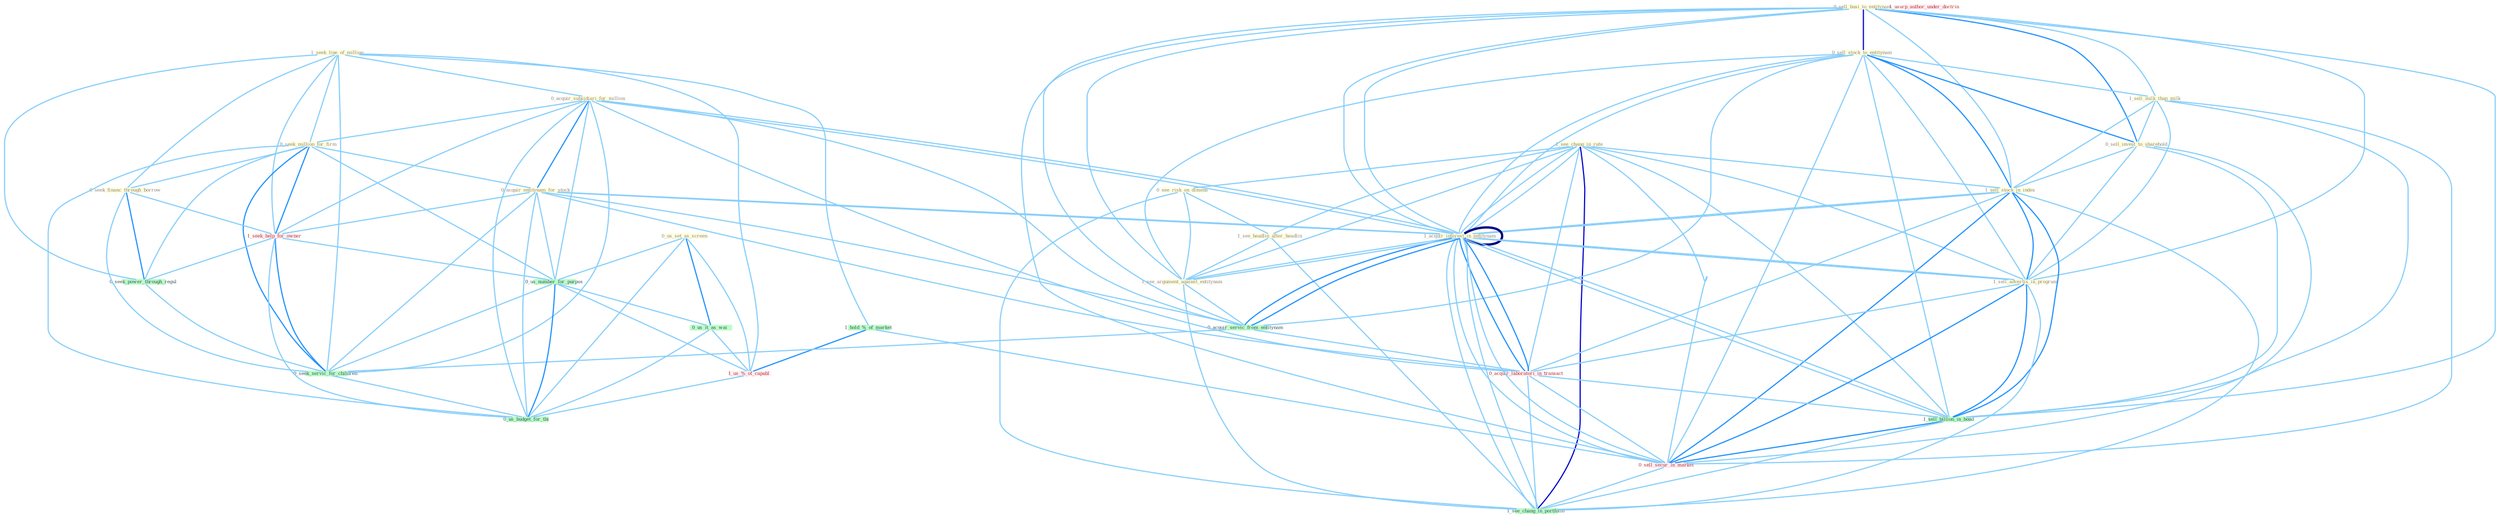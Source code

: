 Graph G{ 
    node
    [shape=polygon,style=filled,width=.5,height=.06,color="#BDFCC9",fixedsize=true,fontsize=4,
    fontcolor="#2f4f4f"];
    {node
    [color="#ffffe0", fontcolor="#8b7d6b"] "1_seek_line_of_million " "1_see_chang_in_rate " "0_sell_busi_to_entitynam " "0_sell_stock_to_entitynam " "0_see_risk_on_dimens " "0_us_set_as_screen " "1_sell_milk_than_milk " "0_acquir_subsidiari_for_million " "0_seek_million_for_firm " "0_seek_financ_through_borrow " "0_sell_invest_to_sharehold " "1_see_headlin_after_headlin " "1_sell_stock_in_index " "1_acquir_interest_in_entitynam " "1_sell_advertis_in_program " "0_acquir_entitynam_for_stock " "1_see_argument_against_entitynam "}
{node [color="#fff0f5", fontcolor="#b22222"] "1_seek_help_for_owner " "0_acquir_laboratori_in_transact " "1_usurp_author_under_doctrin " "1_us_%_of_capabl " "0_sell_secur_in_market "}
edge [color="#B0E2FF"];

	"1_seek_line_of_million " -- "0_acquir_subsidiari_for_million " [w="1", color="#87cefa" ];
	"1_seek_line_of_million " -- "0_seek_million_for_firm " [w="1", color="#87cefa" ];
	"1_seek_line_of_million " -- "0_seek_financ_through_borrow " [w="1", color="#87cefa" ];
	"1_seek_line_of_million " -- "1_seek_help_for_owner " [w="1", color="#87cefa" ];
	"1_seek_line_of_million " -- "1_hold_%_of_market " [w="1", color="#87cefa" ];
	"1_seek_line_of_million " -- "0_seek_power_through_regul " [w="1", color="#87cefa" ];
	"1_seek_line_of_million " -- "1_us_%_of_capabl " [w="1", color="#87cefa" ];
	"1_seek_line_of_million " -- "0_seek_servic_for_children " [w="1", color="#87cefa" ];
	"1_see_chang_in_rate " -- "0_see_risk_on_dimens " [w="1", color="#87cefa" ];
	"1_see_chang_in_rate " -- "1_see_headlin_after_headlin " [w="1", color="#87cefa" ];
	"1_see_chang_in_rate " -- "1_sell_stock_in_index " [w="1", color="#87cefa" ];
	"1_see_chang_in_rate " -- "1_acquir_interest_in_entitynam " [w="1", color="#87cefa" ];
	"1_see_chang_in_rate " -- "1_sell_advertis_in_program " [w="1", color="#87cefa" ];
	"1_see_chang_in_rate " -- "1_see_argument_against_entitynam " [w="1", color="#87cefa" ];
	"1_see_chang_in_rate " -- "0_acquir_laboratori_in_transact " [w="1", color="#87cefa" ];
	"1_see_chang_in_rate " -- "1_sell_billion_in_bond " [w="1", color="#87cefa" ];
	"1_see_chang_in_rate " -- "0_sell_secur_in_market " [w="1", color="#87cefa" ];
	"1_see_chang_in_rate " -- "1_acquir_interest_in_entitynam " [w="1", color="#87cefa" ];
	"1_see_chang_in_rate " -- "1_see_chang_in_portfolio " [w="3", color="#0000cd" , len=0.6];
	"0_sell_busi_to_entitynam " -- "0_sell_stock_to_entitynam " [w="3", color="#0000cd" , len=0.6];
	"0_sell_busi_to_entitynam " -- "1_sell_milk_than_milk " [w="1", color="#87cefa" ];
	"0_sell_busi_to_entitynam " -- "0_sell_invest_to_sharehold " [w="2", color="#1e90ff" , len=0.8];
	"0_sell_busi_to_entitynam " -- "1_sell_stock_in_index " [w="1", color="#87cefa" ];
	"0_sell_busi_to_entitynam " -- "1_acquir_interest_in_entitynam " [w="1", color="#87cefa" ];
	"0_sell_busi_to_entitynam " -- "1_sell_advertis_in_program " [w="1", color="#87cefa" ];
	"0_sell_busi_to_entitynam " -- "1_see_argument_against_entitynam " [w="1", color="#87cefa" ];
	"0_sell_busi_to_entitynam " -- "0_acquir_servic_from_entitynam " [w="1", color="#87cefa" ];
	"0_sell_busi_to_entitynam " -- "1_sell_billion_in_bond " [w="1", color="#87cefa" ];
	"0_sell_busi_to_entitynam " -- "0_sell_secur_in_market " [w="1", color="#87cefa" ];
	"0_sell_busi_to_entitynam " -- "1_acquir_interest_in_entitynam " [w="1", color="#87cefa" ];
	"0_sell_stock_to_entitynam " -- "1_sell_milk_than_milk " [w="1", color="#87cefa" ];
	"0_sell_stock_to_entitynam " -- "0_sell_invest_to_sharehold " [w="2", color="#1e90ff" , len=0.8];
	"0_sell_stock_to_entitynam " -- "1_sell_stock_in_index " [w="2", color="#1e90ff" , len=0.8];
	"0_sell_stock_to_entitynam " -- "1_acquir_interest_in_entitynam " [w="1", color="#87cefa" ];
	"0_sell_stock_to_entitynam " -- "1_sell_advertis_in_program " [w="1", color="#87cefa" ];
	"0_sell_stock_to_entitynam " -- "1_see_argument_against_entitynam " [w="1", color="#87cefa" ];
	"0_sell_stock_to_entitynam " -- "0_acquir_servic_from_entitynam " [w="1", color="#87cefa" ];
	"0_sell_stock_to_entitynam " -- "1_sell_billion_in_bond " [w="1", color="#87cefa" ];
	"0_sell_stock_to_entitynam " -- "0_sell_secur_in_market " [w="1", color="#87cefa" ];
	"0_sell_stock_to_entitynam " -- "1_acquir_interest_in_entitynam " [w="1", color="#87cefa" ];
	"0_see_risk_on_dimens " -- "1_see_headlin_after_headlin " [w="1", color="#87cefa" ];
	"0_see_risk_on_dimens " -- "1_see_argument_against_entitynam " [w="1", color="#87cefa" ];
	"0_see_risk_on_dimens " -- "1_see_chang_in_portfolio " [w="1", color="#87cefa" ];
	"0_us_set_as_screen " -- "0_us_number_for_purpos " [w="1", color="#87cefa" ];
	"0_us_set_as_screen " -- "0_us_it_as_wai " [w="2", color="#1e90ff" , len=0.8];
	"0_us_set_as_screen " -- "1_us_%_of_capabl " [w="1", color="#87cefa" ];
	"0_us_set_as_screen " -- "0_us_budget_for_thi " [w="1", color="#87cefa" ];
	"1_sell_milk_than_milk " -- "0_sell_invest_to_sharehold " [w="1", color="#87cefa" ];
	"1_sell_milk_than_milk " -- "1_sell_stock_in_index " [w="1", color="#87cefa" ];
	"1_sell_milk_than_milk " -- "1_sell_advertis_in_program " [w="1", color="#87cefa" ];
	"1_sell_milk_than_milk " -- "1_sell_billion_in_bond " [w="1", color="#87cefa" ];
	"1_sell_milk_than_milk " -- "0_sell_secur_in_market " [w="1", color="#87cefa" ];
	"0_acquir_subsidiari_for_million " -- "0_seek_million_for_firm " [w="1", color="#87cefa" ];
	"0_acquir_subsidiari_for_million " -- "1_acquir_interest_in_entitynam " [w="1", color="#87cefa" ];
	"0_acquir_subsidiari_for_million " -- "0_acquir_entitynam_for_stock " [w="2", color="#1e90ff" , len=0.8];
	"0_acquir_subsidiari_for_million " -- "1_seek_help_for_owner " [w="1", color="#87cefa" ];
	"0_acquir_subsidiari_for_million " -- "0_acquir_servic_from_entitynam " [w="1", color="#87cefa" ];
	"0_acquir_subsidiari_for_million " -- "0_us_number_for_purpos " [w="1", color="#87cefa" ];
	"0_acquir_subsidiari_for_million " -- "0_acquir_laboratori_in_transact " [w="1", color="#87cefa" ];
	"0_acquir_subsidiari_for_million " -- "1_acquir_interest_in_entitynam " [w="1", color="#87cefa" ];
	"0_acquir_subsidiari_for_million " -- "0_seek_servic_for_children " [w="1", color="#87cefa" ];
	"0_acquir_subsidiari_for_million " -- "0_us_budget_for_thi " [w="1", color="#87cefa" ];
	"0_seek_million_for_firm " -- "0_seek_financ_through_borrow " [w="1", color="#87cefa" ];
	"0_seek_million_for_firm " -- "0_acquir_entitynam_for_stock " [w="1", color="#87cefa" ];
	"0_seek_million_for_firm " -- "1_seek_help_for_owner " [w="2", color="#1e90ff" , len=0.8];
	"0_seek_million_for_firm " -- "0_seek_power_through_regul " [w="1", color="#87cefa" ];
	"0_seek_million_for_firm " -- "0_us_number_for_purpos " [w="1", color="#87cefa" ];
	"0_seek_million_for_firm " -- "0_seek_servic_for_children " [w="2", color="#1e90ff" , len=0.8];
	"0_seek_million_for_firm " -- "0_us_budget_for_thi " [w="1", color="#87cefa" ];
	"0_seek_financ_through_borrow " -- "1_seek_help_for_owner " [w="1", color="#87cefa" ];
	"0_seek_financ_through_borrow " -- "0_seek_power_through_regul " [w="2", color="#1e90ff" , len=0.8];
	"0_seek_financ_through_borrow " -- "0_seek_servic_for_children " [w="1", color="#87cefa" ];
	"0_sell_invest_to_sharehold " -- "1_sell_stock_in_index " [w="1", color="#87cefa" ];
	"0_sell_invest_to_sharehold " -- "1_sell_advertis_in_program " [w="1", color="#87cefa" ];
	"0_sell_invest_to_sharehold " -- "1_sell_billion_in_bond " [w="1", color="#87cefa" ];
	"0_sell_invest_to_sharehold " -- "0_sell_secur_in_market " [w="1", color="#87cefa" ];
	"1_see_headlin_after_headlin " -- "1_see_argument_against_entitynam " [w="1", color="#87cefa" ];
	"1_see_headlin_after_headlin " -- "1_see_chang_in_portfolio " [w="1", color="#87cefa" ];
	"1_sell_stock_in_index " -- "1_acquir_interest_in_entitynam " [w="1", color="#87cefa" ];
	"1_sell_stock_in_index " -- "1_sell_advertis_in_program " [w="2", color="#1e90ff" , len=0.8];
	"1_sell_stock_in_index " -- "0_acquir_laboratori_in_transact " [w="1", color="#87cefa" ];
	"1_sell_stock_in_index " -- "1_sell_billion_in_bond " [w="2", color="#1e90ff" , len=0.8];
	"1_sell_stock_in_index " -- "0_sell_secur_in_market " [w="2", color="#1e90ff" , len=0.8];
	"1_sell_stock_in_index " -- "1_acquir_interest_in_entitynam " [w="1", color="#87cefa" ];
	"1_sell_stock_in_index " -- "1_see_chang_in_portfolio " [w="1", color="#87cefa" ];
	"1_acquir_interest_in_entitynam " -- "1_sell_advertis_in_program " [w="1", color="#87cefa" ];
	"1_acquir_interest_in_entitynam " -- "0_acquir_entitynam_for_stock " [w="1", color="#87cefa" ];
	"1_acquir_interest_in_entitynam " -- "1_see_argument_against_entitynam " [w="1", color="#87cefa" ];
	"1_acquir_interest_in_entitynam " -- "0_acquir_servic_from_entitynam " [w="2", color="#1e90ff" , len=0.8];
	"1_acquir_interest_in_entitynam " -- "0_acquir_laboratori_in_transact " [w="2", color="#1e90ff" , len=0.8];
	"1_acquir_interest_in_entitynam " -- "1_sell_billion_in_bond " [w="1", color="#87cefa" ];
	"1_acquir_interest_in_entitynam " -- "0_sell_secur_in_market " [w="1", color="#87cefa" ];
	"1_acquir_interest_in_entitynam " -- "1_acquir_interest_in_entitynam " [w="4", style=bold, color="#000080", len=0.4];
	"1_acquir_interest_in_entitynam " -- "1_see_chang_in_portfolio " [w="1", color="#87cefa" ];
	"1_sell_advertis_in_program " -- "0_acquir_laboratori_in_transact " [w="1", color="#87cefa" ];
	"1_sell_advertis_in_program " -- "1_sell_billion_in_bond " [w="2", color="#1e90ff" , len=0.8];
	"1_sell_advertis_in_program " -- "0_sell_secur_in_market " [w="2", color="#1e90ff" , len=0.8];
	"1_sell_advertis_in_program " -- "1_acquir_interest_in_entitynam " [w="1", color="#87cefa" ];
	"1_sell_advertis_in_program " -- "1_see_chang_in_portfolio " [w="1", color="#87cefa" ];
	"0_acquir_entitynam_for_stock " -- "1_seek_help_for_owner " [w="1", color="#87cefa" ];
	"0_acquir_entitynam_for_stock " -- "0_acquir_servic_from_entitynam " [w="1", color="#87cefa" ];
	"0_acquir_entitynam_for_stock " -- "0_us_number_for_purpos " [w="1", color="#87cefa" ];
	"0_acquir_entitynam_for_stock " -- "0_acquir_laboratori_in_transact " [w="1", color="#87cefa" ];
	"0_acquir_entitynam_for_stock " -- "1_acquir_interest_in_entitynam " [w="1", color="#87cefa" ];
	"0_acquir_entitynam_for_stock " -- "0_seek_servic_for_children " [w="1", color="#87cefa" ];
	"0_acquir_entitynam_for_stock " -- "0_us_budget_for_thi " [w="1", color="#87cefa" ];
	"1_see_argument_against_entitynam " -- "0_acquir_servic_from_entitynam " [w="1", color="#87cefa" ];
	"1_see_argument_against_entitynam " -- "1_acquir_interest_in_entitynam " [w="1", color="#87cefa" ];
	"1_see_argument_against_entitynam " -- "1_see_chang_in_portfolio " [w="1", color="#87cefa" ];
	"1_seek_help_for_owner " -- "0_seek_power_through_regul " [w="1", color="#87cefa" ];
	"1_seek_help_for_owner " -- "0_us_number_for_purpos " [w="1", color="#87cefa" ];
	"1_seek_help_for_owner " -- "0_seek_servic_for_children " [w="2", color="#1e90ff" , len=0.8];
	"1_seek_help_for_owner " -- "0_us_budget_for_thi " [w="1", color="#87cefa" ];
	"0_acquir_servic_from_entitynam " -- "0_acquir_laboratori_in_transact " [w="1", color="#87cefa" ];
	"0_acquir_servic_from_entitynam " -- "1_acquir_interest_in_entitynam " [w="2", color="#1e90ff" , len=0.8];
	"0_acquir_servic_from_entitynam " -- "0_seek_servic_for_children " [w="1", color="#87cefa" ];
	"1_hold_%_of_market " -- "1_us_%_of_capabl " [w="2", color="#1e90ff" , len=0.8];
	"1_hold_%_of_market " -- "0_sell_secur_in_market " [w="1", color="#87cefa" ];
	"0_seek_power_through_regul " -- "0_seek_servic_for_children " [w="1", color="#87cefa" ];
	"0_us_number_for_purpos " -- "0_us_it_as_wai " [w="1", color="#87cefa" ];
	"0_us_number_for_purpos " -- "1_us_%_of_capabl " [w="1", color="#87cefa" ];
	"0_us_number_for_purpos " -- "0_seek_servic_for_children " [w="1", color="#87cefa" ];
	"0_us_number_for_purpos " -- "0_us_budget_for_thi " [w="2", color="#1e90ff" , len=0.8];
	"0_acquir_laboratori_in_transact " -- "1_sell_billion_in_bond " [w="1", color="#87cefa" ];
	"0_acquir_laboratori_in_transact " -- "0_sell_secur_in_market " [w="1", color="#87cefa" ];
	"0_acquir_laboratori_in_transact " -- "1_acquir_interest_in_entitynam " [w="2", color="#1e90ff" , len=0.8];
	"0_acquir_laboratori_in_transact " -- "1_see_chang_in_portfolio " [w="1", color="#87cefa" ];
	"1_sell_billion_in_bond " -- "0_sell_secur_in_market " [w="2", color="#1e90ff" , len=0.8];
	"1_sell_billion_in_bond " -- "1_acquir_interest_in_entitynam " [w="1", color="#87cefa" ];
	"1_sell_billion_in_bond " -- "1_see_chang_in_portfolio " [w="1", color="#87cefa" ];
	"0_us_it_as_wai " -- "1_us_%_of_capabl " [w="1", color="#87cefa" ];
	"0_us_it_as_wai " -- "0_us_budget_for_thi " [w="1", color="#87cefa" ];
	"1_us_%_of_capabl " -- "0_us_budget_for_thi " [w="1", color="#87cefa" ];
	"0_sell_secur_in_market " -- "1_acquir_interest_in_entitynam " [w="1", color="#87cefa" ];
	"0_sell_secur_in_market " -- "1_see_chang_in_portfolio " [w="1", color="#87cefa" ];
	"1_acquir_interest_in_entitynam " -- "1_see_chang_in_portfolio " [w="1", color="#87cefa" ];
	"0_seek_servic_for_children " -- "0_us_budget_for_thi " [w="1", color="#87cefa" ];
}